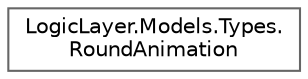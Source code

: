 digraph "Graphical Class Hierarchy"
{
 // LATEX_PDF_SIZE
  bgcolor="transparent";
  edge [fontname=Helvetica,fontsize=10,labelfontname=Helvetica,labelfontsize=10];
  node [fontname=Helvetica,fontsize=10,shape=box,height=0.2,width=0.4];
  rankdir="LR";
  Node0 [id="Node000000",label="LogicLayer.Models.Types.\lRoundAnimation",height=0.2,width=0.4,color="grey40", fillcolor="white", style="filled",URL="$struct_logic_layer_1_1_models_1_1_types_1_1_round_animation.html",tooltip="Struct that is created and explains the animations data that needs to be played based on the outcome ..."];
}
